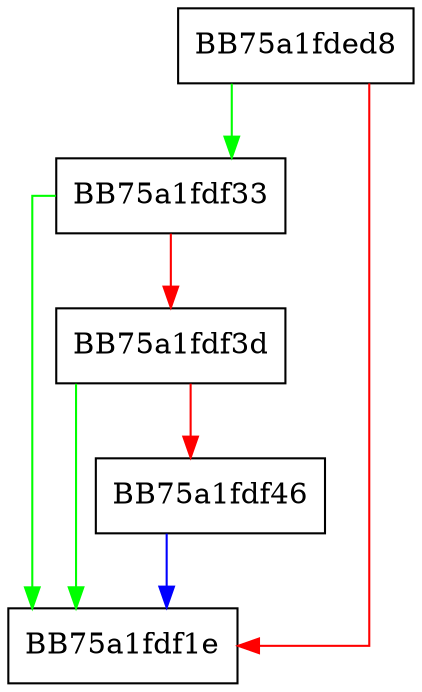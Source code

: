 digraph lua_rawseti {
  node [shape="box"];
  graph [splines=ortho];
  BB75a1fded8 -> BB75a1fdf33 [color="green"];
  BB75a1fded8 -> BB75a1fdf1e [color="red"];
  BB75a1fdf33 -> BB75a1fdf1e [color="green"];
  BB75a1fdf33 -> BB75a1fdf3d [color="red"];
  BB75a1fdf3d -> BB75a1fdf1e [color="green"];
  BB75a1fdf3d -> BB75a1fdf46 [color="red"];
  BB75a1fdf46 -> BB75a1fdf1e [color="blue"];
}